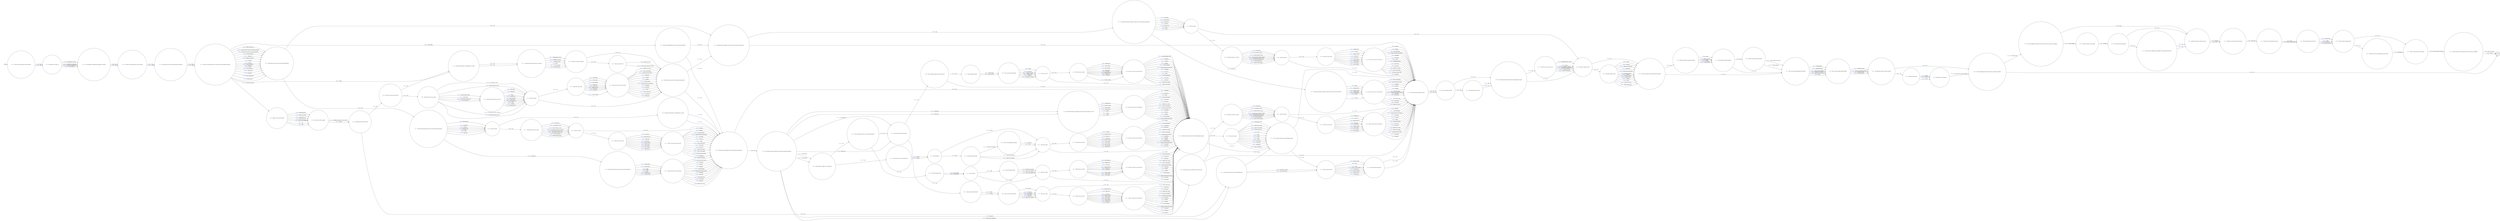 digraph ATTEMPTED_ESCAPE_FROM_CUSTODY {
  rankdir=LR;
  node [shape = circle];
  START_NODE [label="", shape=none];
  START_NODE -> 44769 [label = "start"];
  END_NODE [label="END", shape="doublecircle"];
  44147 [label = < <FONT COLOR="royalblue">44147 </FONT> Was force used? >];
  44147 -> 45096 [label = < <FONT COLOR="royalblue">178990 </FONT> Yes >];
  44147 -> 44320 [label = < <FONT COLOR="royalblue">178991 </FONT> No >];
  44152 [label = < <FONT COLOR="royalblue">44152 </FONT> How did the prisoner gain access to the top of the fence? >];
  44152 -> 44297 [label = < <FONT COLOR="royalblue">179004 </FONT> Ladder >];
  44152 -> 44297 [label = < <FONT COLOR="royalblue">179006 </FONT> Rope >];
  44152 -> 44297 [label = < <FONT COLOR="royalblue">179001 </FONT> Climbing aids >];
  44152 -> 44297 [label = < <FONT COLOR="royalblue">179002 </FONT> Furniture items >];
  44152 -> 44297 [label = < <FONT COLOR="royalblue">179007 </FONT> Sports items >];
  44152 -> 44297 [label = < <FONT COLOR="royalblue">179003 </FONT> Grounds items >];
  44152 -> 44297 [label = < <FONT COLOR="royalblue">179005 </FONT> Other >];
  44163 [label = < <FONT COLOR="royalblue">44163 </FONT> Where was the cell situated? >];
  44163 -> 44506 [label = < <FONT COLOR="royalblue">179037 </FONT> SSU >];
  44163 -> 44506 [label = < <FONT COLOR="royalblue">179032 </FONT> CRC >];
  44163 -> 44506 [label = < <FONT COLOR="royalblue">179038 </FONT> Wing/houseblock >];
  44163 -> 44506 [label = < <FONT COLOR="royalblue">179033 </FONT> Health care centre >];
  44163 -> 44506 [label = < <FONT COLOR="royalblue">179036 </FONT> Segregation unit >];
  44163 -> 44506 [label = < <FONT COLOR="royalblue">179035 </FONT> Rule 43 unit (or) >];
  44163 -> 44506 [label = < <FONT COLOR="royalblue">179034 </FONT> Rule 43 unit (GOAD) >];
  44171 [label = < <FONT COLOR="royalblue">44171 </FONT> How did the prisoner gain access to the external perimeter? >];
  44171 -> 44952 [label = < <FONT COLOR="royalblue">179068 </FONT> Window >];
  44171 -> 44952 [label = < <FONT COLOR="royalblue">179063 </FONT> External wall >];
  44171 -> 44952 [label = < <FONT COLOR="royalblue">179064 </FONT> Floor >];
  44171 -> 44952 [label = < <FONT COLOR="royalblue">179065 </FONT> Roof >];
  44171 -> 44952 [label = < <FONT COLOR="royalblue">179062 </FONT> Door/gate >];
  44171 -> 44952 [label = < <FONT COLOR="royalblue">179066 </FONT> Through fence >];
  44171 -> 44952 [label = < <FONT COLOR="royalblue">179067 </FONT> Under fence >];
  44171 -> 44152 [label = < <FONT COLOR="royalblue">179061 </FONT> Over fence >];
  44225 [label = < <FONT COLOR="royalblue">44225 </FONT> Was the fence? >];
  44225 -> 45019 [label = < <FONT COLOR="royalblue">179228 </FONT> Clad >];
  44225 -> 44327 [label = < <FONT COLOR="royalblue">179229 </FONT> Unclad >];
  44229 [label = < <FONT COLOR="royalblue">44229 </FONT> Was the exit through an unlocked door or gate? >];
  44229 -> 44681 [label = < <FONT COLOR="royalblue">179242 </FONT> Yes >];
  44229 -> 44681 [label = < <FONT COLOR="royalblue">179241 </FONT> No >];
  44233 [label = < <FONT COLOR="royalblue">44233 </FONT> Enter description of person(s) injured >];
  44233 -> 45014 [label = < <FONT COLOR="royalblue">179268 </FONT> Staff >];
  44233 -> 45014 [label = < <FONT COLOR="royalblue">179267 </FONT> Prisoners >];
  44233 -> 45014 [label = < <FONT COLOR="royalblue">179264 </FONT> Civilian grades >];
  44233 -> 45014 [label = < <FONT COLOR="royalblue">179266 </FONT> Police >];
  44233 -> 45014 [label = < <FONT COLOR="royalblue">179265 </FONT> External civilians >];
  44242 [label = < <FONT COLOR="royalblue">44242 </FONT> Did the prisoner leave the cell? >];
  44242 -> 45006 [label = < <FONT COLOR="royalblue">179298 </FONT> Yes >];
  44242 -> 45003 [label = < <FONT COLOR="royalblue">179299 </FONT> No >];
  44247 [label = < <FONT COLOR="royalblue">44247 </FONT> Was an attempt made to cut or breach the fence? >];
  44247 -> 45170 [label = < <FONT COLOR="royalblue">179316 </FONT> Yes >];
  44247 -> 44759 [label = < <FONT COLOR="royalblue">179317 </FONT> No >];
  44255 [label = < <FONT COLOR="royalblue">44255 </FONT> Was this a full or partial shut down? >];
  44255 -> 44346 [label = < <FONT COLOR="royalblue">179333 </FONT> Full >];
  44255 -> 44346 [label = < <FONT COLOR="royalblue">179334 </FONT> Partial (enter details) >];
  44274 [label = < <FONT COLOR="royalblue">44274 </FONT> Does the sportsfield have access to external perimeter? >];
  44274 -> 44681 [label = < <FONT COLOR="royalblue">179386 </FONT> Yes >];
  44274 -> 44441 [label = < <FONT COLOR="royalblue">179385 </FONT> No >];
  44278 [label = < <FONT COLOR="royalblue">44278 </FONT> Was the fence cut or breached from? >];
  44278 -> 44225 [label = < <FONT COLOR="royalblue">179392 </FONT> Inside >];
  44278 -> 44225 [label = < <FONT COLOR="royalblue">179393 </FONT> Outside >];
  44285 [label = < <FONT COLOR="royalblue">44285 </FONT> Was the telephone/it system shut down locally or by the service supplier? >];
  44285 -> 45150 [label = < <FONT COLOR="royalblue">179408 </FONT> Local >];
  44285 -> 44920 [label = < <FONT COLOR="royalblue">179407 </FONT> Service supplier >];
  44297 [label = < <FONT COLOR="royalblue">44297 </FONT> What was the source of the items? >];
  44297 -> 44681 [label = < <FONT COLOR="royalblue">179445 </FONT> Works department >];
  44297 -> 44681 [label = < <FONT COLOR="royalblue">179435 </FONT> Contractors >];
  44297 -> 44681 [label = < <FONT COLOR="royalblue">179436 </FONT> Education >];
  44297 -> 44681 [label = < <FONT COLOR="royalblue">179439 </FONT> Health care centre >];
  44297 -> 44681 [label = < <FONT COLOR="royalblue">179437 </FONT> Farms and gardens >];
  44297 -> 44681 [label = < <FONT COLOR="royalblue">179438 </FONT> Gymnasium/sports field >];
  44297 -> 44681 [label = < <FONT COLOR="royalblue">179446 </FONT> Workshops >];
  44297 -> 44681 [label = < <FONT COLOR="royalblue">179441 </FONT> Kitchen >];
  44297 -> 44681 [label = < <FONT COLOR="royalblue">179440 </FONT> Hobbies >];
  44297 -> 44681 [label = < <FONT COLOR="royalblue">179434 </FONT> Cell furnishings >];
  44297 -> 44681 [label = < <FONT COLOR="royalblue">179444 </FONT> Wing/houseblock furnishings >];
  44297 -> 44681 [label = < <FONT COLOR="royalblue">179443 </FONT> Smuggled >];
  44297 -> 44681 [label = < <FONT COLOR="royalblue">179442 </FONT> Not known >];
  44300 [label = < <FONT COLOR="royalblue">44300 </FONT> What was the source of the tools? >];
  44300 -> 44352 [label = < <FONT COLOR="royalblue">179463 </FONT> Works department >];
  44300 -> 44352 [label = < <FONT COLOR="royalblue">179452 </FONT> Contractors >];
  44300 -> 44352 [label = < <FONT COLOR="royalblue">179453 </FONT> Education >];
  44300 -> 44352 [label = < <FONT COLOR="royalblue">179456 </FONT> Health care centre >];
  44300 -> 44352 [label = < <FONT COLOR="royalblue">179454 </FONT> Farms and gardens >];
  44300 -> 44352 [label = < <FONT COLOR="royalblue">179455 </FONT> Gymnasium/sports field >];
  44300 -> 44352 [label = < <FONT COLOR="royalblue">179464 </FONT> Workshops >];
  44300 -> 44352 [label = < <FONT COLOR="royalblue">179458 </FONT> Kitchen >];
  44300 -> 44352 [label = < <FONT COLOR="royalblue">179457 </FONT> Hobbies >];
  44300 -> 44352 [label = < <FONT COLOR="royalblue">179451 </FONT> Cell furnishings >];
  44300 -> 44352 [label = < <FONT COLOR="royalblue">179462 </FONT> Wing/houseblock furnishings >];
  44300 -> 44352 [label = < <FONT COLOR="royalblue">179461 </FONT> Smuggled >];
  44300 -> 44352 [label = < <FONT COLOR="royalblue">179459 </FONT> Not known >];
  44300 -> 44352 [label = < <FONT COLOR="royalblue">179460 </FONT> Other >];
  44313 [label = < <FONT COLOR="royalblue">44313 </FONT> Was the wall breached from? >];
  44313 -> 44992 [label = < <FONT COLOR="royalblue">179536 </FONT> Inside >];
  44313 -> 44992 [label = < <FONT COLOR="royalblue">179537 </FONT> Outside >];
  44315 [label = < <FONT COLOR="royalblue">44315 </FONT> What tools were used? >];
  44315 -> 44869 [label = < <FONT COLOR="royalblue">179543 </FONT> Hacksaw blade >];
  44315 -> 44869 [label = < <FONT COLOR="royalblue">179546 </FONT> Other blade >];
  44315 -> 44869 [label = < <FONT COLOR="royalblue">179548 </FONT> Wire cutters >];
  44315 -> 44869 [label = < <FONT COLOR="royalblue">179540 </FONT> Bolt croppers >];
  44315 -> 44869 [label = < <FONT COLOR="royalblue">179542 </FONT> Digging tool >];
  44315 -> 44869 [label = < <FONT COLOR="royalblue">179541 </FONT> Crow bar >];
  44315 -> 44869 [label = < <FONT COLOR="royalblue">179544 </FONT> Improvised tool >];
  44315 -> 44869 [label = < <FONT COLOR="royalblue">179547 </FONT> Other tool >];
  44315 -> 44869 [label = < <FONT COLOR="royalblue">179545 </FONT> Not known >];
  44320 [label = < <FONT COLOR="royalblue">44320 </FONT> Were any weapons used? >];
  44320 -> 44554 [label = < <FONT COLOR="royalblue">179560 </FONT> Yes >];
  44320 -> 44731 [label = < <FONT COLOR="royalblue">179561 </FONT> No >];
  44327 [label = < <FONT COLOR="royalblue">44327 </FONT> Were tools used? >];
  44327 -> 44875 [label = < <FONT COLOR="royalblue">179608 </FONT> Yes >];
  44327 -> 44352 [label = < <FONT COLOR="royalblue">179609 </FONT> No >];
  44340 [label = < <FONT COLOR="royalblue">44340 </FONT> Was the keyword requested? >];
  44340 -> 45107 [label = < <FONT COLOR="royalblue">179642 </FONT> Yes >];
  44340 -> 45150 [label = < <FONT COLOR="royalblue">179643 </FONT> No >];
  44341 [label = < <FONT COLOR="royalblue">44341 </FONT> Which area did this give access to? >];
  44341 -> 44528 [label = < <FONT COLOR="royalblue">179644 </FONT> Another cell >];
  44341 -> 44528 [label = < <FONT COLOR="royalblue">179650 </FONT> Recess/showers >];
  44341 -> 44528 [label = < <FONT COLOR="royalblue">179652 </FONT> Store room >];
  44341 -> 44528 [label = < <FONT COLOR="royalblue">179645 </FONT> Association area >];
  44341 -> 44528 [label = < <FONT COLOR="royalblue">179649 </FONT> Office >];
  44341 -> 44528 [label = < <FONT COLOR="royalblue">179647 </FONT> Canteen >];
  44341 -> 44528 [label = < <FONT COLOR="royalblue">179648 </FONT> Kitchen/servery >];
  44341 -> 44528 [label = < <FONT COLOR="royalblue">179651 </FONT> Roof space >];
  44341 -> 44528 [label = < <FONT COLOR="royalblue">179646 </FONT> Basement >];
  44341 -> 44528 [label = < <FONT COLOR="royalblue">3921 </FONT> Other >];
  44346 [label = < <FONT COLOR="royalblue">44346 </FONT> Who authorised the shut down? >];
  44346 -> 44958 [label = < <FONT COLOR="royalblue">179666 </FONT> Governor >];
  44346 -> 44958 [label = < <FONT COLOR="royalblue">179664 </FONT> Deputy governor >];
  44346 -> 44958 [label = < <FONT COLOR="royalblue">179665 </FONT> Duty governor >];
  44346 -> 44958 [label = < <FONT COLOR="royalblue">179667 </FONT> Other >];
  44349 [label = < <FONT COLOR="royalblue">44349 </FONT> How was the escape attempt foiled? >];
  44349 -> 44447 [label = < <FONT COLOR="royalblue">179676 </FONT> Staff intervention >];
  44349 -> 44447 [label = < <FONT COLOR="royalblue">179674 </FONT> Prisoner abandoned attempt >];
  44349 -> 44447 [label = < <FONT COLOR="royalblue">179675 </FONT> Prisoner injured >];
  44349 -> 44447 [label = < <FONT COLOR="royalblue">179673 </FONT> Physical barrier >];
  44352 [label = < <FONT COLOR="royalblue">44352 </FONT> Are there security aids at site of the attempted escape? >];
  44352 -> 45090 [label = < <FONT COLOR="royalblue">179681 </FONT> Yes >];
  44352 -> 44752 [label = < <FONT COLOR="royalblue">179682 </FONT> No >];
  44353 [label = < <FONT COLOR="royalblue">44353 </FONT> What was the source of the tools? >];
  44353 -> 44746 [label = < <FONT COLOR="royalblue">179695 </FONT> Works department >];
  44353 -> 44746 [label = < <FONT COLOR="royalblue">179684 </FONT> Contractors >];
  44353 -> 44746 [label = < <FONT COLOR="royalblue">179685 </FONT> Education >];
  44353 -> 44746 [label = < <FONT COLOR="royalblue">179688 </FONT> Health care centre >];
  44353 -> 44746 [label = < <FONT COLOR="royalblue">179686 </FONT> Farms and gardens >];
  44353 -> 44746 [label = < <FONT COLOR="royalblue">179687 </FONT> Gymnasium/sports field >];
  44353 -> 44746 [label = < <FONT COLOR="royalblue">179696 </FONT> Workshops >];
  44353 -> 44746 [label = < <FONT COLOR="royalblue">179690 </FONT> Kitchen >];
  44353 -> 44746 [label = < <FONT COLOR="royalblue">179689 </FONT> Hobbies >];
  44353 -> 44746 [label = < <FONT COLOR="royalblue">179683 </FONT> Cell furnishings >];
  44353 -> 44746 [label = < <FONT COLOR="royalblue">179694 </FONT> Wing/houseblock furnishings >];
  44353 -> 44746 [label = < <FONT COLOR="royalblue">179693 </FONT> Smuggled >];
  44353 -> 44746 [label = < <FONT COLOR="royalblue">179691 </FONT> Not known >];
  44353 -> 44746 [label = < <FONT COLOR="royalblue">179692 </FONT> Other >];
  44368 [label = < <FONT COLOR="royalblue">44368 </FONT> Was the attempt made? >];
  44368 -> 44592 [label = < <FONT COLOR="royalblue">179736 </FONT> Through the cladding >];
  44368 -> 44592 [label = < <FONT COLOR="royalblue">179734 </FONT> Above the cladding >];
  44368 -> 44592 [label = < <FONT COLOR="royalblue">179735 </FONT> Below the cladding >];
  44433 [label = < <FONT COLOR="royalblue">44433 </FONT> When was the system re-activated? >];
  44433 -> 44674 [label = < <FONT COLOR="royalblue">179930 </FONT> Enter comment and date >];
  44440 [label = < <FONT COLOR="royalblue">44440 </FONT> What tools were used? >];
  44440 -> 44498 [label = < <FONT COLOR="royalblue">179947 </FONT> Hacksaw blade >];
  44440 -> 44498 [label = < <FONT COLOR="royalblue">179950 </FONT> Other blade >];
  44440 -> 44498 [label = < <FONT COLOR="royalblue">179952 </FONT> Wire cutters >];
  44440 -> 44498 [label = < <FONT COLOR="royalblue">179944 </FONT> Bolt croppers >];
  44440 -> 44498 [label = < <FONT COLOR="royalblue">179946 </FONT> Digging tool >];
  44440 -> 44498 [label = < <FONT COLOR="royalblue">179945 </FONT> Crow bar >];
  44440 -> 44498 [label = < <FONT COLOR="royalblue">179948 </FONT> Improvised tool >];
  44440 -> 44498 [label = < <FONT COLOR="royalblue">179951 </FONT> Other tool >];
  44440 -> 44498 [label = < <FONT COLOR="royalblue">179949 </FONT> Not known >];
  44441 [label = < <FONT COLOR="royalblue">44441 </FONT> Did the prisoner attempt to gain access to the external perimeter? >];
  44441 -> 45111 [label = < <FONT COLOR="royalblue">179953 </FONT> Yes >];
  44441 -> 44746 [label = < <FONT COLOR="royalblue">179954 </FONT> No >];
  44444 [label = < <FONT COLOR="royalblue">44444 </FONT> What was the source of the items? >];
  44444 -> 44746 [label = < <FONT COLOR="royalblue">179971 </FONT> Works department >];
  44444 -> 44746 [label = < <FONT COLOR="royalblue">179961 </FONT> Contractors >];
  44444 -> 44746 [label = < <FONT COLOR="royalblue">179962 </FONT> Education >];
  44444 -> 44746 [label = < <FONT COLOR="royalblue">179965 </FONT> Health care centre >];
  44444 -> 44746 [label = < <FONT COLOR="royalblue">179963 </FONT> Farms and gardens >];
  44444 -> 44746 [label = < <FONT COLOR="royalblue">179964 </FONT> Gymnasium/sports field >];
  44444 -> 44746 [label = < <FONT COLOR="royalblue">179972 </FONT> Workshops >];
  44444 -> 44746 [label = < <FONT COLOR="royalblue">179967 </FONT> Kitchen >];
  44444 -> 44746 [label = < <FONT COLOR="royalblue">179966 </FONT> Hobbies >];
  44444 -> 44746 [label = < <FONT COLOR="royalblue">179960 </FONT> Cell furnishings >];
  44444 -> 44746 [label = < <FONT COLOR="royalblue">179970 </FONT> Wing/houseblock furnishings >];
  44444 -> 44746 [label = < <FONT COLOR="royalblue">179969 </FONT> Smuggled >];
  44444 -> 44746 [label = < <FONT COLOR="royalblue">179968 </FONT> Not known >];
  44447 [label = < <FONT COLOR="royalblue">44447 </FONT> Was damage caused to prison property? >];
  44447 -> 44843 [label = < <FONT COLOR="royalblue">179977 </FONT> Yes >];
  44447 -> 44863 [label = < <FONT COLOR="royalblue">179978 </FONT> No >];
  44450 [label = < <FONT COLOR="royalblue">44450 </FONT> Was the switch with? >];
  44450 -> 44935 [label = < <FONT COLOR="royalblue">179986 </FONT> Another prisoner >];
  44450 -> 44935 [label = < <FONT COLOR="royalblue">179985 </FONT> A visitor (enter identity if known) >];
  44471 [label = < <FONT COLOR="royalblue">44471 </FONT> What was the source of the tools? >];
  44471 -> 44681 [label = < <FONT COLOR="royalblue">180104 </FONT> Works department >];
  44471 -> 44681 [label = < <FONT COLOR="royalblue">180093 </FONT> Contractors >];
  44471 -> 44681 [label = < <FONT COLOR="royalblue">180094 </FONT> Education >];
  44471 -> 44681 [label = < <FONT COLOR="royalblue">180097 </FONT> Health care centre >];
  44471 -> 44681 [label = < <FONT COLOR="royalblue">180095 </FONT> Farms and gardens >];
  44471 -> 44681 [label = < <FONT COLOR="royalblue">180096 </FONT> Gymnasium/sports field >];
  44471 -> 44681 [label = < <FONT COLOR="royalblue">180105 </FONT> Workshops >];
  44471 -> 44681 [label = < <FONT COLOR="royalblue">180099 </FONT> Kitchen >];
  44471 -> 44681 [label = < <FONT COLOR="royalblue">180098 </FONT> Hobbies >];
  44471 -> 44681 [label = < <FONT COLOR="royalblue">180092 </FONT> Cell furnishings >];
  44471 -> 44681 [label = < <FONT COLOR="royalblue">180103 </FONT> Wing/houseblock furnishings >];
  44471 -> 44681 [label = < <FONT COLOR="royalblue">180102 </FONT> Smuggled >];
  44471 -> 44681 [label = < <FONT COLOR="royalblue">180100 </FONT> Not known >];
  44471 -> 44681 [label = < <FONT COLOR="royalblue">180101 </FONT> Other >];
  44480 [label = < <FONT COLOR="royalblue">44480 </FONT> What was the source of the items? >];
  44480 -> 44352 [label = < <FONT COLOR="royalblue">180149 </FONT> Works department >];
  44480 -> 44352 [label = < <FONT COLOR="royalblue">180139 </FONT> Contractors >];
  44480 -> 44352 [label = < <FONT COLOR="royalblue">180140 </FONT> Education >];
  44480 -> 44352 [label = < <FONT COLOR="royalblue">180143 </FONT> Health care centre >];
  44480 -> 44352 [label = < <FONT COLOR="royalblue">180141 </FONT> Farms and gardens >];
  44480 -> 44352 [label = < <FONT COLOR="royalblue">180142 </FONT> Gymnasium/sports field >];
  44480 -> 44352 [label = < <FONT COLOR="royalblue">180150 </FONT> Workshops >];
  44480 -> 44352 [label = < <FONT COLOR="royalblue">180145 </FONT> Kitchen >];
  44480 -> 44352 [label = < <FONT COLOR="royalblue">180144 </FONT> Hobbies >];
  44480 -> 44352 [label = < <FONT COLOR="royalblue">180138 </FONT> Cell furnishings >];
  44480 -> 44352 [label = < <FONT COLOR="royalblue">180148 </FONT> Wing/houseblock furnishings >];
  44480 -> 44352 [label = < <FONT COLOR="royalblue">180147 </FONT> Smuggled >];
  44480 -> 44352 [label = < <FONT COLOR="royalblue">180146 </FONT> Not known >];
  44480 -> 44352 [label = < <FONT COLOR="royalblue">3923 </FONT> Other >];
  44484 [label = < <FONT COLOR="royalblue">44484 </FONT> Was the vehicle authorised? >];
  44484 -> 44746 [label = < <FONT COLOR="royalblue">180157 </FONT> Yes >];
  44484 -> 44746 [label = < <FONT COLOR="royalblue">180156 </FONT> No >];
  44494 [label = < <FONT COLOR="royalblue">44494 </FONT> Where were the injured treated? >];
  44494 -> 45073 [label = < <FONT COLOR="royalblue">180191 </FONT> Prison health care centre >];
  44494 -> 45073 [label = < <FONT COLOR="royalblue">180190 </FONT> Outside hospital >];
  44498 [label = < <FONT COLOR="royalblue">44498 </FONT> What was the source of the tools? >];
  44498 -> 44352 [label = < <FONT COLOR="royalblue">180221 </FONT> Works department >];
  44498 -> 44352 [label = < <FONT COLOR="royalblue">180210 </FONT> Contractors >];
  44498 -> 44352 [label = < <FONT COLOR="royalblue">180211 </FONT> Education >];
  44498 -> 44352 [label = < <FONT COLOR="royalblue">180214 </FONT> Health care centre >];
  44498 -> 44352 [label = < <FONT COLOR="royalblue">180212 </FONT> Farms and gardens >];
  44498 -> 44352 [label = < <FONT COLOR="royalblue">180213 </FONT> Gymnasium/sports field >];
  44498 -> 44352 [label = < <FONT COLOR="royalblue">180222 </FONT> Workshops >];
  44498 -> 44352 [label = < <FONT COLOR="royalblue">180216 </FONT> Kitchen >];
  44498 -> 44352 [label = < <FONT COLOR="royalblue">180215 </FONT> Hobbies >];
  44498 -> 44352 [label = < <FONT COLOR="royalblue">180209 </FONT> Cell furnishings >];
  44498 -> 44352 [label = < <FONT COLOR="royalblue">180220 </FONT> Wing/houseblock furnishings >];
  44498 -> 44352 [label = < <FONT COLOR="royalblue">180219 </FONT> Smuggled >];
  44498 -> 44352 [label = < <FONT COLOR="royalblue">180217 </FONT> Not known >];
  44498 -> 44352 [label = < <FONT COLOR="royalblue">180218 </FONT> Other >];
  44506 [label = < <FONT COLOR="royalblue">44506 </FONT> How was the cell occupied? >];
  44506 -> 44242 [label = < <FONT COLOR="royalblue">180242 </FONT> Single >];
  44506 -> 44242 [label = < <FONT COLOR="royalblue">180241 </FONT> Multiple occupancy (enter capacity) >];
  44517 [label = < <FONT COLOR="royalblue">44517 </FONT> Give details of security measure overcome >];
  44517 -> 44597 [label = < <FONT COLOR="royalblue">180272 </FONT> UV hand stamp >];
  44517 -> 44597 [label = < <FONT COLOR="royalblue">180268 </FONT> Hand geometry >];
  44517 -> 44597 [label = < <FONT COLOR="royalblue">180270 </FONT> Photographic record >];
  44517 -> 44597 [label = < <FONT COLOR="royalblue">180269 </FONT> Identifying clothing >];
  44517 -> 44597 [label = < <FONT COLOR="royalblue">180271 </FONT> Staff supervision >];
  44517 -> 44597 [label = < <FONT COLOR="royalblue">3922 </FONT> Other >];
  44525 [label = < <FONT COLOR="royalblue">44525 </FONT> What tools were used? >];
  44525 -> 44471 [label = < <FONT COLOR="royalblue">180295 </FONT> Hacksaw blade >];
  44525 -> 44471 [label = < <FONT COLOR="royalblue">180298 </FONT> Other blade >];
  44525 -> 44471 [label = < <FONT COLOR="royalblue">180300 </FONT> Wire cutters >];
  44525 -> 44471 [label = < <FONT COLOR="royalblue">180292 </FONT> Bolt croppers >];
  44525 -> 44471 [label = < <FONT COLOR="royalblue">180294 </FONT> Digging tool >];
  44525 -> 44471 [label = < <FONT COLOR="royalblue">180293 </FONT> Crow bar >];
  44525 -> 44471 [label = < <FONT COLOR="royalblue">180296 </FONT> Improvised tool >];
  44525 -> 44471 [label = < <FONT COLOR="royalblue">180299 </FONT> Other tool >];
  44525 -> 44471 [label = < <FONT COLOR="royalblue">180297 </FONT> Not known >];
  44528 [label = < <FONT COLOR="royalblue">44528 </FONT> Were tools used? >];
  44528 -> 45021 [label = < <FONT COLOR="royalblue">180336 </FONT> Yes >];
  44528 -> 44935 [label = < <FONT COLOR="royalblue">180337 </FONT> No >];
  44544 [label = < <FONT COLOR="royalblue">44544 </FONT> Estimated cost of damage >];
  44544 -> 44863 [label = < <FONT COLOR="royalblue">180419 </FONT> Enter amount in pound sterling >];
  44545 [label = < <FONT COLOR="royalblue">44545 </FONT> Did prisoner gain access to the external perimeter? >];
  44545 -> 44171 [label = < <FONT COLOR="royalblue">180420 </FONT> Yes >];
  44545 -> 44441 [label = < <FONT COLOR="royalblue">180421 </FONT> No >];
  44550 [label = < <FONT COLOR="royalblue">44550 </FONT> Describe what was compromised and by whom >];
  44550 -> 44433 [label = < <FONT COLOR="royalblue">180433 </FONT> Description >];
  44554 [label = < <FONT COLOR="royalblue">44554 </FONT> Describe weapons used >];
  44554 -> 44731 [label = < <FONT COLOR="royalblue">180444 </FONT> Firearm >];
  44554 -> 44731 [label = < <FONT COLOR="royalblue">180441 </FONT> Chemical incapacitant >];
  44554 -> 44731 [label = < <FONT COLOR="royalblue">180446 </FONT> Knife/blade >];
  44554 -> 44731 [label = < <FONT COLOR="royalblue">180449 </FONT> Other sharp instrument >];
  44554 -> 44731 [label = < <FONT COLOR="royalblue">180440 </FONT> Blunt instrument >];
  44554 -> 44731 [label = < <FONT COLOR="royalblue">180447 </FONT> Ligature >];
  44554 -> 44731 [label = < <FONT COLOR="royalblue">180442 </FONT> Dangerous liquid >];
  44554 -> 44731 [label = < <FONT COLOR="royalblue">180443 </FONT> Excreta/urine >];
  44554 -> 44731 [label = < <FONT COLOR="royalblue">180450 </FONT> Spitting >];
  44554 -> 44731 [label = < <FONT COLOR="royalblue">180445 </FONT> Food >];
  44554 -> 44731 [label = < <FONT COLOR="royalblue">180452 </FONT> Thrown furniture >];
  44554 -> 44731 [label = < <FONT COLOR="royalblue">180451 </FONT> Thrown equipment >];
  44554 -> 44731 [label = < <FONT COLOR="royalblue">180448 </FONT> Other >];
  44574 [label = < <FONT COLOR="royalblue">44574 </FONT> Were tools used? >];
  44574 -> 44440 [label = < <FONT COLOR="royalblue">180500 </FONT> Yes >];
  44574 -> 44352 [label = < <FONT COLOR="royalblue">180501 </FONT> No >];
  44582 [label = < <FONT COLOR="royalblue">44582 </FONT> Were tools used? >];
  44582 -> 44315 [label = < <FONT COLOR="royalblue">180524 </FONT> Yes >];
  44582 -> 44746 [label = < <FONT COLOR="royalblue">180525 </FONT> No >];
  44589 [label = < <FONT COLOR="royalblue">44589 </FONT> Were tools used? >];
  44589 -> 44525 [label = < <FONT COLOR="royalblue">180545 </FONT> Yes >];
  44589 -> 44681 [label = < <FONT COLOR="royalblue">180546 </FONT> No >];
  44592 [label = < <FONT COLOR="royalblue">44592 </FONT> Were tools used? >];
  44592 -> 44617 [label = < <FONT COLOR="royalblue">180558 </FONT> Yes >];
  44592 -> 44352 [label = < <FONT COLOR="royalblue">180559 </FONT> No >];
  44594 [label = < <FONT COLOR="royalblue">44594 </FONT> Where was the prisoner prior to the start of the attempted escape? >];
  44594 -> 44274 [label = < <FONT COLOR="royalblue">180572 </FONT> Sports field >];
  44594 -> 44163 [label = < <FONT COLOR="royalblue">180573 </FONT> Cell (enter location) >];
  44594 -> 45124 [label = < <FONT COLOR="royalblue">180574 </FONT> Visits >];
  44594 -> 44545 [label = < <FONT COLOR="royalblue">180588 </FONT> Wing/houseblock >];
  44594 -> 44545 [label = < <FONT COLOR="royalblue">180577 </FONT> Dormitory >];
  44594 -> 44545 [label = < <FONT COLOR="royalblue">180583 </FONT> Health care centre >];
  44594 -> 44545 [label = < <FONT COLOR="royalblue">180576 </FONT> Chapel >];
  44594 -> 44545 [label = < <FONT COLOR="royalblue">180584 </FONT> Kitchen >];
  44594 -> 44545 [label = < <FONT COLOR="royalblue">180578 </FONT> Education/library >];
  44594 -> 44545 [label = < <FONT COLOR="royalblue">180590 </FONT> Workshop >];
  44594 -> 44545 [label = < <FONT COLOR="royalblue">180587 </FONT> Stores >];
  44594 -> 44545 [label = < <FONT COLOR="royalblue">180575 </FONT> Administration >];
  44594 -> 44545 [label = < <FONT COLOR="royalblue">180582 </FONT> Gymnasium >];
  44594 -> 44545 [label = < <FONT COLOR="royalblue">180586 </FONT> Reception >];
  44594 -> 44545 [label = < <FONT COLOR="royalblue">180589 </FONT> Works department >];
  44594 -> 44545 [label = < <FONT COLOR="royalblue">180579 </FONT> Exercise yard >];
  44594 -> 44545 [label = < <FONT COLOR="royalblue">180585 </FONT> Other secure area >];
  44594 -> 44545 [label = < <FONT COLOR="royalblue">180581 </FONT> Grounds with no access to external perimiter >];
  44594 -> 44545 [label = < <FONT COLOR="royalblue">180580 </FONT> Grounds with access to external perimiter >];
  44595 [label = < <FONT COLOR="royalblue">44595 </FONT> Was an aircraft involved? >];
  44595 -> 44912 [label = < <FONT COLOR="royalblue">180591 </FONT> Yes >];
  44595 -> 44983 [label = < <FONT COLOR="royalblue">180592 </FONT> No >];
  44597 [label = < <FONT COLOR="royalblue">44597 </FONT> Was there a switch of identity? >];
  44597 -> 44450 [label = < <FONT COLOR="royalblue">180595 </FONT> Yes >];
  44597 -> 44935 [label = < <FONT COLOR="royalblue">180596 </FONT> No >];
  44617 [label = < <FONT COLOR="royalblue">44617 </FONT> What tools were used? >];
  44617 -> 44300 [label = < <FONT COLOR="royalblue">180647 </FONT> Hacksaw blade >];
  44617 -> 44300 [label = < <FONT COLOR="royalblue">180650 </FONT> Other blade >];
  44617 -> 44300 [label = < <FONT COLOR="royalblue">180652 </FONT> Wire cutters >];
  44617 -> 44300 [label = < <FONT COLOR="royalblue">180644 </FONT> Bolt croppers >];
  44617 -> 44300 [label = < <FONT COLOR="royalblue">180646 </FONT> Digging tool >];
  44617 -> 44300 [label = < <FONT COLOR="royalblue">180645 </FONT> Crow bar >];
  44617 -> 44300 [label = < <FONT COLOR="royalblue">180648 </FONT> Improvised tool >];
  44617 -> 44300 [label = < <FONT COLOR="royalblue">180651 </FONT> Other tool >];
  44617 -> 44300 [label = < <FONT COLOR="royalblue">180649 </FONT> Not known >];
  44631 [label = < <FONT COLOR="royalblue">44631 </FONT> How did the prisoner leave the establishment? >];
  44631 -> 44752 [label = < <FONT COLOR="royalblue">180695 </FONT> On foot >];
  44631 -> 45152 [label = < <FONT COLOR="royalblue">180697 </FONT> Drove vehicle out >];
  44631 -> 45152 [label = < <FONT COLOR="royalblue">180696 </FONT> Concealed in vehicle >];
  44636 [label = < <FONT COLOR="royalblue">44636 </FONT> Is there any media interest in this incident? >];
  44636 -> 44749 [label = < <FONT COLOR="royalblue">180712 </FONT> Yes >];
  44636 -> 44749 [label = < <FONT COLOR="royalblue">180711 </FONT> No >];
  44670 [label = < <FONT COLOR="royalblue">44670 </FONT> How was the attempt made? >];
  44670 -> 44574 [label = < <FONT COLOR="royalblue">180822 </FONT> Digging through >];
  44670 -> 44574 [label = < <FONT COLOR="royalblue">180823 </FONT> Digging under >];
  44670 -> 44574 [label = < <FONT COLOR="royalblue">180824 </FONT> Explosion >];
  44670 -> 44574 [label = < <FONT COLOR="royalblue">180827 </FONT> Rammed by vehicle >];
  44670 -> 44574 [label = < <FONT COLOR="royalblue">180826 </FONT> Other >];
  44670 -> 44574 [label = < <FONT COLOR="royalblue">180825 </FONT> Not known >];
  44674 [label = < <FONT COLOR="royalblue">44674 </FONT> Was the system re-activated locally or by the service supplier? >];
  44674 -> END_NODE [label = < <FONT COLOR="royalblue">180833 </FONT> Local >];
  44674 -> END_NODE [label = < <FONT COLOR="royalblue">180834 </FONT> Service supplier >];
  44681 [label = < <FONT COLOR="royalblue">44681 </FONT> Did the prisoner attempt to breach the external perimeter? >];
  44681 -> 44940 [label = < <FONT COLOR="royalblue">180848 </FONT> Yes >];
  44681 -> 44352 [label = < <FONT COLOR="royalblue">180849 </FONT> No >];
  44685 [label = < <FONT COLOR="royalblue">44685 </FONT> Were tools used? >];
  44685 -> 44909 [label = < <FONT COLOR="royalblue">180857 </FONT> Yes >];
  44685 -> 44746 [label = < <FONT COLOR="royalblue">180858 </FONT> No >];
  44707 [label = < <FONT COLOR="royalblue">44707 </FONT> Was the fence? >];
  44707 -> 44368 [label = < <FONT COLOR="royalblue">180971 </FONT> Clad >];
  44707 -> 44592 [label = < <FONT COLOR="royalblue">180972 </FONT> Unclad >];
  44713 [label = < <FONT COLOR="royalblue">44713 </FONT> What time was the system shut down? >];
  44713 -> 44255 [label = < <FONT COLOR="royalblue">180986 </FONT> Enter time >];
  44731 [label = < <FONT COLOR="royalblue">44731 </FONT> Were any injuries received during this incident? >];
  44731 -> 44233 [label = < <FONT COLOR="royalblue">181058 </FONT> Yes >];
  44731 -> 45073 [label = < <FONT COLOR="royalblue">181059 </FONT> No >];
  44737 [label = < <FONT COLOR="royalblue">44737 </FONT> Was the attempt made? >];
  44737 -> 44670 [label = < <FONT COLOR="royalblue">181073 </FONT> From inside >];
  44737 -> 44670 [label = < <FONT COLOR="royalblue">181074 </FONT> From outside >];
  44746 [label = < <FONT COLOR="royalblue">44746 </FONT> Are the grounds patrolled by dogs? >];
  44746 -> 44595 [label = < <FONT COLOR="royalblue">181097 </FONT> Yes >];
  44746 -> 44595 [label = < <FONT COLOR="royalblue">181096 </FONT> No >];
  44749 [label = < <FONT COLOR="royalblue">44749 </FONT> Has the prison service press office been informed? >];
  44749 -> 44594 [label = < <FONT COLOR="royalblue">181104 </FONT> Yes >];
  44749 -> 44594 [label = < <FONT COLOR="royalblue">181103 </FONT> No >];
  44752 [label = < <FONT COLOR="royalblue">44752 </FONT> Was a vehicle involved in the attempted escape? >];
  44752 -> 45152 [label = < <FONT COLOR="royalblue">181108 </FONT> Yes >];
  44752 -> 44746 [label = < <FONT COLOR="royalblue">181109 </FONT> No >];
  44759 [label = < <FONT COLOR="royalblue">44759 </FONT> Was the wall actually breached? >];
  44759 -> 44313 [label = < <FONT COLOR="royalblue">181123 </FONT> Yes >];
  44759 -> 44849 [label = < <FONT COLOR="royalblue">181124 </FONT> No >];
  44769 [label = < <FONT COLOR="royalblue">44769 </FONT> Were the police informed of the incident? >];
  44769 -> 44919 [label = < <FONT COLOR="royalblue">181154 </FONT> Yes >];
  44769 -> 44919 [label = < <FONT COLOR="royalblue">181153 </FONT> No >];
  44789 [label = < <FONT COLOR="royalblue">44789 </FONT> What was the source of the tools? >];
  44789 -> 44352 [label = < <FONT COLOR="royalblue">181218 </FONT> Works department >];
  44789 -> 44352 [label = < <FONT COLOR="royalblue">181207 </FONT> Contractors >];
  44789 -> 44352 [label = < <FONT COLOR="royalblue">181208 </FONT> Education >];
  44789 -> 44352 [label = < <FONT COLOR="royalblue">181211 </FONT> Health care centre >];
  44789 -> 44352 [label = < <FONT COLOR="royalblue">181209 </FONT> Farms and gardens >];
  44789 -> 44352 [label = < <FONT COLOR="royalblue">181210 </FONT> Gymnasium/sports field >];
  44789 -> 44352 [label = < <FONT COLOR="royalblue">181219 </FONT> Workshops >];
  44789 -> 44352 [label = < <FONT COLOR="royalblue">181213 </FONT> Kitchen >];
  44789 -> 44352 [label = < <FONT COLOR="royalblue">181212 </FONT> Hobbies >];
  44789 -> 44352 [label = < <FONT COLOR="royalblue">181206 </FONT> Cell furnishings >];
  44789 -> 44352 [label = < <FONT COLOR="royalblue">181217 </FONT> Wing/houseblock furnishings >];
  44789 -> 44352 [label = < <FONT COLOR="royalblue">181216 </FONT> Smuggled >];
  44789 -> 44352 [label = < <FONT COLOR="royalblue">181214 </FONT> Not known >];
  44789 -> 44352 [label = < <FONT COLOR="royalblue">181215 </FONT> Other >];
  44822 [label = < <FONT COLOR="royalblue">44822 </FONT> Was the fence actually cut or breached? >];
  44822 -> 44278 [label = < <FONT COLOR="royalblue">181306 </FONT> Yes >];
  44822 -> 44247 [label = < <FONT COLOR="royalblue">181307 </FONT> No >];
  44840 [label = < <FONT COLOR="royalblue">44840 </FONT> How did the prisoner attempt access to the top of the fence or wall? >];
  44840 -> 44480 [label = < <FONT COLOR="royalblue">181351 </FONT> Ladder >];
  44840 -> 44480 [label = < <FONT COLOR="royalblue">181353 </FONT> Rope >];
  44840 -> 44480 [label = < <FONT COLOR="royalblue">181348 </FONT> Climbing aids >];
  44840 -> 44480 [label = < <FONT COLOR="royalblue">181349 </FONT> Furniture items >];
  44840 -> 44480 [label = < <FONT COLOR="royalblue">181354 </FONT> Sports items >];
  44840 -> 44480 [label = < <FONT COLOR="royalblue">181350 </FONT> Grounds items >];
  44840 -> 44480 [label = < <FONT COLOR="royalblue">181352 </FONT> Other >];
  44843 [label = < <FONT COLOR="royalblue">44843 </FONT> Describe the damage >];
  44843 -> 44544 [label = < <FONT COLOR="royalblue">181361 </FONT> Minor >];
  44843 -> 44544 [label = < <FONT COLOR="royalblue">181362 </FONT> Serious >];
  44843 -> 44544 [label = < <FONT COLOR="royalblue">181360 </FONT> Extensive >];
  44849 [label = < <FONT COLOR="royalblue">44849 </FONT> Was an attempt made to breach the wall? >];
  44849 -> 44737 [label = < <FONT COLOR="royalblue">181379 </FONT> Yes >];
  44849 -> 44352 [label = < <FONT COLOR="royalblue">181380 </FONT> No >];
  44863 [label = < <FONT COLOR="royalblue">44863 </FONT> Was the telephone/it system shut down during the incident? >];
  44863 -> 44285 [label = < <FONT COLOR="royalblue">181443 </FONT> Yes (enter date) >];
  44863 -> END_NODE [label = < <FONT COLOR="royalblue">181444 </FONT> No >];
  44869 [label = < <FONT COLOR="royalblue">44869 </FONT> What was the source of the tools? >];
  44869 -> 44746 [label = < <FONT COLOR="royalblue">181469 </FONT> Works department >];
  44869 -> 44746 [label = < <FONT COLOR="royalblue">181458 </FONT> Contractors >];
  44869 -> 44746 [label = < <FONT COLOR="royalblue">181459 </FONT> Education >];
  44869 -> 44746 [label = < <FONT COLOR="royalblue">181462 </FONT> Health care centre >];
  44869 -> 44746 [label = < <FONT COLOR="royalblue">181460 </FONT> Farms and gardens >];
  44869 -> 44746 [label = < <FONT COLOR="royalblue">181461 </FONT> Gymnasium/sports field >];
  44869 -> 44746 [label = < <FONT COLOR="royalblue">181470 </FONT> Workshops >];
  44869 -> 44746 [label = < <FONT COLOR="royalblue">181464 </FONT> Kitchen >];
  44869 -> 44746 [label = < <FONT COLOR="royalblue">181463 </FONT> Hobbies >];
  44869 -> 44746 [label = < <FONT COLOR="royalblue">181457 </FONT> Cell furnishings >];
  44869 -> 44746 [label = < <FONT COLOR="royalblue">181468 </FONT> Wing/houseblock furnishings >];
  44869 -> 44746 [label = < <FONT COLOR="royalblue">181467 </FONT> Smuggled >];
  44869 -> 44746 [label = < <FONT COLOR="royalblue">181465 </FONT> Not known >];
  44869 -> 44746 [label = < <FONT COLOR="royalblue">181466 </FONT> Other >];
  44871 [label = < <FONT COLOR="royalblue">44871 </FONT> What was the source of the tools? >];
  44871 -> 44352 [label = < <FONT COLOR="royalblue">181488 </FONT> Works department >];
  44871 -> 44352 [label = < <FONT COLOR="royalblue">181477 </FONT> Contractors >];
  44871 -> 44352 [label = < <FONT COLOR="royalblue">181478 </FONT> Education >];
  44871 -> 44352 [label = < <FONT COLOR="royalblue">181481 </FONT> Health care centre >];
  44871 -> 44352 [label = < <FONT COLOR="royalblue">181479 </FONT> Farms and gardens >];
  44871 -> 44352 [label = < <FONT COLOR="royalblue">181480 </FONT> Gymnasium/sports field >];
  44871 -> 44352 [label = < <FONT COLOR="royalblue">181489 </FONT> Workshops >];
  44871 -> 44352 [label = < <FONT COLOR="royalblue">181483 </FONT> Kitchen >];
  44871 -> 44352 [label = < <FONT COLOR="royalblue">181482 </FONT> Hobbies >];
  44871 -> 44352 [label = < <FONT COLOR="royalblue">181476 </FONT> Cell furnishings >];
  44871 -> 44352 [label = < <FONT COLOR="royalblue">181487 </FONT> Wing/houseblock furnishings >];
  44871 -> 44352 [label = < <FONT COLOR="royalblue">181486 </FONT> Smuggled >];
  44871 -> 44352 [label = < <FONT COLOR="royalblue">181484 </FONT> Not known >];
  44871 -> 44352 [label = < <FONT COLOR="royalblue">181485 </FONT> Other >];
  44875 [label = < <FONT COLOR="royalblue">44875 </FONT> What tools were used? >];
  44875 -> 44789 [label = < <FONT COLOR="royalblue">181499 </FONT> Hacksaw blade >];
  44875 -> 44789 [label = < <FONT COLOR="royalblue">181502 </FONT> Other blade >];
  44875 -> 44789 [label = < <FONT COLOR="royalblue">181504 </FONT> Wire cutters >];
  44875 -> 44789 [label = < <FONT COLOR="royalblue">181496 </FONT> Bolt croppers >];
  44875 -> 44789 [label = < <FONT COLOR="royalblue">181498 </FONT> Digging tool >];
  44875 -> 44789 [label = < <FONT COLOR="royalblue">181497 </FONT> Crow bar >];
  44875 -> 44789 [label = < <FONT COLOR="royalblue">181500 </FONT> Improvised tool >];
  44875 -> 44789 [label = < <FONT COLOR="royalblue">181503 </FONT> Other tool >];
  44875 -> 44789 [label = < <FONT COLOR="royalblue">181501 </FONT> Not known >];
  44909 [label = < <FONT COLOR="royalblue">44909 </FONT> What tools were used? >];
  44909 -> 44353 [label = < <FONT COLOR="royalblue">181616 </FONT> Hacksaw blade >];
  44909 -> 44353 [label = < <FONT COLOR="royalblue">181619 </FONT> Other blade >];
  44909 -> 44353 [label = < <FONT COLOR="royalblue">181621 </FONT> Wire cutters >];
  44909 -> 44353 [label = < <FONT COLOR="royalblue">181613 </FONT> Bolt croppers >];
  44909 -> 44353 [label = < <FONT COLOR="royalblue">181615 </FONT> Digging tool >];
  44909 -> 44353 [label = < <FONT COLOR="royalblue">181614 </FONT> Crow bar >];
  44909 -> 44353 [label = < <FONT COLOR="royalblue">181617 </FONT> Improvised tool >];
  44909 -> 44353 [label = < <FONT COLOR="royalblue">181620 </FONT> Other tool >];
  44909 -> 44353 [label = < <FONT COLOR="royalblue">181618 </FONT> Not known >];
  44912 [label = < <FONT COLOR="royalblue">44912 </FONT> Was operation Lewis used? >];
  44912 -> 44983 [label = < <FONT COLOR="royalblue">181627 </FONT> Yes >];
  44912 -> 44983 [label = < <FONT COLOR="royalblue">181626 </FONT> No >];
  44919 [label = < <FONT COLOR="royalblue">44919 </FONT> The incident is subject to >];
  44919 -> 45033 [label = < <FONT COLOR="royalblue">181648 </FONT> Investigation by police >];
  44919 -> 45033 [label = < <FONT COLOR="royalblue">181649 </FONT> Investigation internally >];
  44919 -> 45033 [label = < <FONT COLOR="royalblue">181647 </FONT> Governor's adjudication >];
  44919 -> 45033 [label = < <FONT COLOR="royalblue">181650 </FONT> No investigation >];
  44920 [label = < <FONT COLOR="royalblue">44920 </FONT> Quote the Vantive case number >];
  44920 -> 44340 [label = < <FONT COLOR="royalblue">181651 </FONT> Number >];
  44923 [label = < <FONT COLOR="royalblue">44923 </FONT> What tools were used? >];
  44923 -> 44871 [label = < <FONT COLOR="royalblue">181660 </FONT> Hacksaw blade >];
  44923 -> 44871 [label = < <FONT COLOR="royalblue">181663 </FONT> Other blade >];
  44923 -> 44871 [label = < <FONT COLOR="royalblue">181665 </FONT> Wire cutters >];
  44923 -> 44871 [label = < <FONT COLOR="royalblue">181657 </FONT> Bolt croppers >];
  44923 -> 44871 [label = < <FONT COLOR="royalblue">181659 </FONT> Digging tool >];
  44923 -> 44871 [label = < <FONT COLOR="royalblue">181658 </FONT> Crow bar >];
  44923 -> 44871 [label = < <FONT COLOR="royalblue">181661 </FONT> Improvised tool >];
  44923 -> 44871 [label = < <FONT COLOR="royalblue">181664 </FONT> Other tool >];
  44923 -> 44871 [label = < <FONT COLOR="royalblue">181662 </FONT> Not known >];
  44933 [label = < <FONT COLOR="royalblue">44933 </FONT> How was the cladding breached? >];
  44933 -> 44327 [label = < <FONT COLOR="royalblue">181729 </FONT> Cut >];
  44933 -> 44327 [label = < <FONT COLOR="royalblue">181730 </FONT> Removed >];
  44935 [label = < <FONT COLOR="royalblue">44935 </FONT> Did the exit give access to the external perimeter? >];
  44935 -> 44681 [label = < <FONT COLOR="royalblue">181744 </FONT> Yes >];
  44935 -> 44441 [label = < <FONT COLOR="royalblue">181743 </FONT> No >];
  44940 [label = < <FONT COLOR="royalblue">44940 </FONT> How did the prisoner attempt to breach the external perimeter? >];
  44940 -> 44631 [label = < <FONT COLOR="royalblue">181759 </FONT> Main gate >];
  44940 -> 44631 [label = < <FONT COLOR="royalblue">181760 </FONT> Other gate in perimeter >];
  44940 -> 44840 [label = < <FONT COLOR="royalblue">181754 </FONT> Over wall >];
  44940 -> 44840 [label = < <FONT COLOR="royalblue">181753 </FONT> Over fence >];
  44940 -> 44822 [label = < <FONT COLOR="royalblue">181755 </FONT> Through fence >];
  44940 -> 44822 [label = < <FONT COLOR="royalblue">181756 </FONT> Under fence >];
  44940 -> 44759 [label = < <FONT COLOR="royalblue">181757 </FONT> Through wall >];
  44940 -> 44759 [label = < <FONT COLOR="royalblue">181758 </FONT> Under wall >];
  44952 [label = < <FONT COLOR="royalblue">44952 </FONT> Was force used? >];
  44952 -> 45172 [label = < <FONT COLOR="royalblue">181800 </FONT> Yes >];
  44952 -> 44229 [label = < <FONT COLOR="royalblue">181801 </FONT> No >];
  44953 [label = < <FONT COLOR="royalblue">44953 </FONT> What type of force was used? >];
  44953 -> 44582 [label = < <FONT COLOR="royalblue">181804 </FONT> Cut window or bars >];
  44953 -> 44582 [label = < <FONT COLOR="royalblue">181809 </FONT> Forced window or bars >];
  44953 -> 44582 [label = < <FONT COLOR="royalblue">181803 </FONT> Cut and forced window and bars >];
  44953 -> 44582 [label = < <FONT COLOR="royalblue">181805 </FONT> Dug through external wall >];
  44953 -> 44582 [label = < <FONT COLOR="royalblue">181807 </FONT> Dug through internal wall >];
  44953 -> 44582 [label = < <FONT COLOR="royalblue">181806 </FONT> Dug through floor >];
  44953 -> 44582 [label = < <FONT COLOR="royalblue">181802 </FONT> Broke through ceiling >];
  44953 -> 44582 [label = < <FONT COLOR="royalblue">181808 </FONT> Forced door >];
  44958 [label = < <FONT COLOR="royalblue">44958 </FONT> Was the system compromised? >];
  44958 -> 44550 [label = < <FONT COLOR="royalblue">181818 </FONT> Yes >];
  44958 -> 44433 [label = < <FONT COLOR="royalblue">181819 </FONT> No >];
  44977 [label = < <FONT COLOR="royalblue">44977 </FONT> State the nature of assistance >];
  44977 -> 44320 [label = < <FONT COLOR="royalblue">181898 </FONT> Smuggled weapons >];
  44977 -> 44320 [label = < <FONT COLOR="royalblue">181897 </FONT> Smuggled tools/equipment >];
  44977 -> 44320 [label = < <FONT COLOR="royalblue">181899 </FONT> Swapped identity >];
  44977 -> 44320 [label = < <FONT COLOR="royalblue">181894 </FONT> Breached perimeter >];
  44977 -> 44320 [label = < <FONT COLOR="royalblue">181896 </FONT> Provided get away vehicle >];
  44977 -> 44320 [label = < <FONT COLOR="royalblue">181895 </FONT> Other >];
  44983 [label = < <FONT COLOR="royalblue">44983 </FONT> Was outside assistance involved in the attempted escape? >];
  44983 -> 44977 [label = < <FONT COLOR="royalblue">181910 </FONT> Yes >];
  44983 -> 44320 [label = < <FONT COLOR="royalblue">181911 </FONT> No >];
  44984 [label = < <FONT COLOR="royalblue">44984 </FONT> What type of force was used? >];
  44984 -> 44528 [label = < <FONT COLOR="royalblue">181917 </FONT> Cut window or bars >];
  44984 -> 44528 [label = < <FONT COLOR="royalblue">181919 </FONT> Forced window or bars >];
  44984 -> 44528 [label = < <FONT COLOR="royalblue">181916 </FONT> Cut and forced window and bars >];
  44984 -> 44528 [label = < <FONT COLOR="royalblue">181918 </FONT> Dug through external wall >];
  44984 -> 44341 [label = < <FONT COLOR="royalblue">181914 </FONT> Dug through internal wall >];
  44984 -> 44341 [label = < <FONT COLOR="royalblue">181913 </FONT> Dug through floor >];
  44984 -> 44341 [label = < <FONT COLOR="royalblue">181912 </FONT> Broke through ceiling >];
  44984 -> 44341 [label = < <FONT COLOR="royalblue">181915 </FONT> Forced door >];
  44992 [label = < <FONT COLOR="royalblue">44992 </FONT> How was the wall breached? >];
  44992 -> 45047 [label = < <FONT COLOR="royalblue">181934 </FONT> Dug through >];
  44992 -> 45047 [label = < <FONT COLOR="royalblue">181935 </FONT> Dug under >];
  44992 -> 45047 [label = < <FONT COLOR="royalblue">181936 </FONT> Explosion >];
  44992 -> 45047 [label = < <FONT COLOR="royalblue">181939 </FONT> Rammed by vehicle >];
  44992 -> 45047 [label = < <FONT COLOR="royalblue">181938 </FONT> Other >];
  44992 -> 45047 [label = < <FONT COLOR="royalblue">181937 </FONT> Not known >];
  45003 [label = < <FONT COLOR="royalblue">45003 </FONT> Was force used in an attempt to leave the cell? >];
  45003 -> 44953 [label = < <FONT COLOR="royalblue">181967 </FONT> Yes >];
  45003 -> 44746 [label = < <FONT COLOR="royalblue">181968 </FONT> No >];
  45006 [label = < <FONT COLOR="royalblue">45006 </FONT> Was force used to leave the cell? >];
  45006 -> 44984 [label = < <FONT COLOR="royalblue">181972 </FONT> Yes >];
  45006 -> 45124 [label = < <FONT COLOR="royalblue">181973 </FONT> No >];
  45014 [label = < <FONT COLOR="royalblue">45014 </FONT> Was medical treatment needed? >];
  45014 -> 44494 [label = < <FONT COLOR="royalblue">181994 </FONT> Yes >];
  45014 -> 45073 [label = < <FONT COLOR="royalblue">181995 </FONT> No >];
  45019 [label = < <FONT COLOR="royalblue">45019 </FONT> Was the fence breached? >];
  45019 -> 44933 [label = < <FONT COLOR="royalblue">182012 </FONT> Through the cladding >];
  45019 -> 44327 [label = < <FONT COLOR="royalblue">182013 </FONT> Above the cladding >];
  45019 -> 44327 [label = < <FONT COLOR="royalblue">182014 </FONT> Below the cladding >];
  45021 [label = < <FONT COLOR="royalblue">45021 </FONT> What tools were used? >];
  45021 -> 45121 [label = < <FONT COLOR="royalblue">182024 </FONT> Hacksaw blade >];
  45021 -> 45121 [label = < <FONT COLOR="royalblue">182027 </FONT> Other blade >];
  45021 -> 45121 [label = < <FONT COLOR="royalblue">182029 </FONT> Wire cutters >];
  45021 -> 45121 [label = < <FONT COLOR="royalblue">182021 </FONT> Bolt croppers >];
  45021 -> 45121 [label = < <FONT COLOR="royalblue">182023 </FONT> Digging tool >];
  45021 -> 45121 [label = < <FONT COLOR="royalblue">182022 </FONT> Crow bar >];
  45021 -> 45121 [label = < <FONT COLOR="royalblue">182025 </FONT> Improvised tool >];
  45021 -> 45121 [label = < <FONT COLOR="royalblue">182028 </FONT> Other tool >];
  45021 -> 45121 [label = < <FONT COLOR="royalblue">182026 </FONT> Not known >];
  45033 [label = < <FONT COLOR="royalblue">45033 </FONT> Is any member of staff facing disciplinary charges? >];
  45033 -> 44636 [label = < <FONT COLOR="royalblue">182084 </FONT> Yes >];
  45033 -> 44636 [label = < <FONT COLOR="royalblue">182083 </FONT> No >];
  45047 [label = < <FONT COLOR="royalblue">45047 </FONT> Were tools used? >];
  45047 -> 44923 [label = < <FONT COLOR="royalblue">182166 </FONT> Yes >];
  45047 -> 44352 [label = < <FONT COLOR="royalblue">182167 </FONT> No >];
  45073 [label = < <FONT COLOR="royalblue">45073 </FONT> How was the escape attempt discovered? >];
  45073 -> 44349 [label = < <FONT COLOR="royalblue">182267 </FONT> Staff vigilance >];
  45073 -> 44349 [label = < <FONT COLOR="royalblue">182263 </FONT> Equipment found >];
  45073 -> 44349 [label = < <FONT COLOR="royalblue">182264 </FONT> Information/intelligence >];
  45073 -> 44349 [label = < <FONT COLOR="royalblue">182265 </FONT> Observed in progress >];
  45073 -> 44349 [label = < <FONT COLOR="royalblue">182262 </FONT> Alerted by security aid >];
  45073 -> 44349 [label = < <FONT COLOR="royalblue">182266 </FONT> Other >];
  45090 [label = < <FONT COLOR="royalblue">45090 </FONT> What are the aids? >];
  45090 -> 44752 [label = < <FONT COLOR="royalblue">182306 </FONT> Gander >];
  45090 -> 44752 [label = < <FONT COLOR="royalblue">182312 </FONT> Pipe >];
  45090 -> 44752 [label = < <FONT COLOR="royalblue">182303 </FONT> 's' wire >];
  45090 -> 44752 [label = < <FONT COLOR="royalblue">182314 </FONT> Scare strip >];
  45090 -> 44752 [label = < <FONT COLOR="royalblue">182315 </FONT> Taut wire >];
  45090 -> 44752 [label = < <FONT COLOR="royalblue">182307 </FONT> Geophones >];
  45090 -> 44752 [label = < <FONT COLOR="royalblue">182308 </FONT> Infra red detectors >];
  45090 -> 44752 [label = < <FONT COLOR="royalblue">182310 </FONT> Microphonic cable >];
  45090 -> 44752 [label = < <FONT COLOR="royalblue">182305 </FONT> Fibre optic system >];
  45090 -> 44752 [label = < <FONT COLOR="royalblue">182309 </FONT> Leaky co-axil cable >];
  45090 -> 44752 [label = < <FONT COLOR="royalblue">182313 </FONT> Pressure sensors >];
  45090 -> 44752 [label = < <FONT COLOR="royalblue">182304 </FONT> CCTV >];
  45090 -> 44752 [label = < <FONT COLOR="royalblue">182311 </FONT> Other >];
  45096 [label = < <FONT COLOR="royalblue">45096 </FONT> What type of force was used? >];
  45096 -> 44685 [label = < <FONT COLOR="royalblue">182329 </FONT> Cut window or bars >];
  45096 -> 44685 [label = < <FONT COLOR="royalblue">182334 </FONT> Forced window or bars >];
  45096 -> 44685 [label = < <FONT COLOR="royalblue">182328 </FONT> Cut and forced window and bars >];
  45096 -> 44685 [label = < <FONT COLOR="royalblue">182330 </FONT> Dug through external wall >];
  45096 -> 44685 [label = < <FONT COLOR="royalblue">182332 </FONT> Dug through internal wall >];
  45096 -> 44685 [label = < <FONT COLOR="royalblue">182331 </FONT> Dug through floor >];
  45096 -> 44685 [label = < <FONT COLOR="royalblue">182327 </FONT> Broke through ceiling >];
  45096 -> 44685 [label = < <FONT COLOR="royalblue">182333 </FONT> Forced door >];
  45107 [label = < <FONT COLOR="royalblue">45107 </FONT> Has the service supplier been notified of a replacement keyword? >];
  45107 -> 45150 [label = < <FONT COLOR="royalblue">182372 </FONT> Yes >];
  45107 -> 45150 [label = < <FONT COLOR="royalblue">182371 </FONT> No >];
  45111 [label = < <FONT COLOR="royalblue">45111 </FONT> How did the prisoner attempt to gain access to the external perimeter? >];
  45111 -> 44147 [label = < <FONT COLOR="royalblue">182385 </FONT> Window >];
  45111 -> 44147 [label = < <FONT COLOR="royalblue">182380 </FONT> External wall >];
  45111 -> 44147 [label = < <FONT COLOR="royalblue">182381 </FONT> Floor >];
  45111 -> 44147 [label = < <FONT COLOR="royalblue">182382 </FONT> Roof >];
  45111 -> 44147 [label = < <FONT COLOR="royalblue">182379 </FONT> Door/gate >];
  45111 -> 44147 [label = < <FONT COLOR="royalblue">182383 </FONT> Through fence >];
  45111 -> 44147 [label = < <FONT COLOR="royalblue">182384 </FONT> Under fence >];
  45111 -> 45114 [label = < <FONT COLOR="royalblue">182378 </FONT> Over fence >];
  45114 [label = < <FONT COLOR="royalblue">45114 </FONT> How did the prisoner attempt to gain access to the top of the fence? >];
  45114 -> 44444 [label = < <FONT COLOR="royalblue">182404 </FONT> Ladder >];
  45114 -> 44444 [label = < <FONT COLOR="royalblue">182406 </FONT> Rope >];
  45114 -> 44444 [label = < <FONT COLOR="royalblue">182401 </FONT> Climbing aids >];
  45114 -> 44444 [label = < <FONT COLOR="royalblue">182402 </FONT> Furniture items >];
  45114 -> 44444 [label = < <FONT COLOR="royalblue">182407 </FONT> Sports items >];
  45114 -> 44444 [label = < <FONT COLOR="royalblue">182403 </FONT> Grounds items >];
  45114 -> 44444 [label = < <FONT COLOR="royalblue">182405 </FONT> Other >];
  45121 [label = < <FONT COLOR="royalblue">45121 </FONT> What was the source of the tools? >];
  45121 -> 44935 [label = < <FONT COLOR="royalblue">182442 </FONT> Works department >];
  45121 -> 44935 [label = < <FONT COLOR="royalblue">182431 </FONT> Contractors >];
  45121 -> 44935 [label = < <FONT COLOR="royalblue">182432 </FONT> Education >];
  45121 -> 44935 [label = < <FONT COLOR="royalblue">182435 </FONT> Health care centre >];
  45121 -> 44935 [label = < <FONT COLOR="royalblue">182433 </FONT> Farms and gardens >];
  45121 -> 44935 [label = < <FONT COLOR="royalblue">182434 </FONT> Gymnasium/sports field >];
  45121 -> 44935 [label = < <FONT COLOR="royalblue">182443 </FONT> Workshops >];
  45121 -> 44935 [label = < <FONT COLOR="royalblue">182437 </FONT> Kitchen >];
  45121 -> 44935 [label = < <FONT COLOR="royalblue">182436 </FONT> Hobbies >];
  45121 -> 44935 [label = < <FONT COLOR="royalblue">182430 </FONT> Cell furnishings >];
  45121 -> 44935 [label = < <FONT COLOR="royalblue">182441 </FONT> Wing/houseblock furnishings >];
  45121 -> 44935 [label = < <FONT COLOR="royalblue">182440 </FONT> Smuggled >];
  45121 -> 44935 [label = < <FONT COLOR="royalblue">182438 </FONT> Not known >];
  45121 -> 44935 [label = < <FONT COLOR="royalblue">182439 </FONT> Other >];
  45124 [label = < <FONT COLOR="royalblue">45124 </FONT> Was the exit through an unlocked door or gate? >];
  45124 -> 44517 [label = < <FONT COLOR="royalblue">182452 </FONT> Yes >];
  45124 -> 44517 [label = < <FONT COLOR="royalblue">182451 </FONT> No >];
  45150 [label = < <FONT COLOR="royalblue">45150 </FONT> Indicate the nature of the shut down >];
  45150 -> 44713 [label = < <FONT COLOR="royalblue">182558 </FONT> Telephony >];
  45150 -> 44713 [label = < <FONT COLOR="royalblue">182557 </FONT> IT >];
  45152 [label = < <FONT COLOR="royalblue">45152 </FONT> Whose was the vehicle? >];
  45152 -> 44484 [label = < <FONT COLOR="royalblue">182565 </FONT> Prison service vehicle >];
  45152 -> 44484 [label = < <FONT COLOR="royalblue">182561 </FONT> Contractors >];
  45152 -> 44484 [label = < <FONT COLOR="royalblue">182562 </FONT> Escort contractor >];
  45152 -> 44484 [label = < <FONT COLOR="royalblue">182563 </FONT> Official vehicle >];
  45152 -> 44484 [label = < <FONT COLOR="royalblue">182567 </FONT> Staff vehicle >];
  45152 -> 44484 [label = < <FONT COLOR="royalblue">182566 </FONT> Private vehicle >];
  45152 -> 44484 [label = < <FONT COLOR="royalblue">182568 </FONT> Taxi >];
  45152 -> 44484 [label = < <FONT COLOR="royalblue">182564 </FONT> Other >];
  45170 [label = < <FONT COLOR="royalblue">45170 </FONT> Was the attempt made? >];
  45170 -> 44707 [label = < <FONT COLOR="royalblue">182626 </FONT> From inside >];
  45170 -> 44707 [label = < <FONT COLOR="royalblue">182627 </FONT> From outside >];
  45172 [label = < <FONT COLOR="royalblue">45172 </FONT> What type of force was used? >];
  45172 -> 44589 [label = < <FONT COLOR="royalblue">182631 </FONT> Cut window or bars >];
  45172 -> 44589 [label = < <FONT COLOR="royalblue">182636 </FONT> Forced window or bars >];
  45172 -> 44589 [label = < <FONT COLOR="royalblue">182630 </FONT> Cut and forced window and bars >];
  45172 -> 44589 [label = < <FONT COLOR="royalblue">182632 </FONT> Dug through external wall >];
  45172 -> 44589 [label = < <FONT COLOR="royalblue">182634 </FONT> Dug through internal wall >];
  45172 -> 44589 [label = < <FONT COLOR="royalblue">182633 </FONT> Dug through floor >];
  45172 -> 44589 [label = < <FONT COLOR="royalblue">182629 </FONT> Broke through ceiling >];
  45172 -> 44589 [label = < <FONT COLOR="royalblue">182635 </FONT> Forced door >];
}
